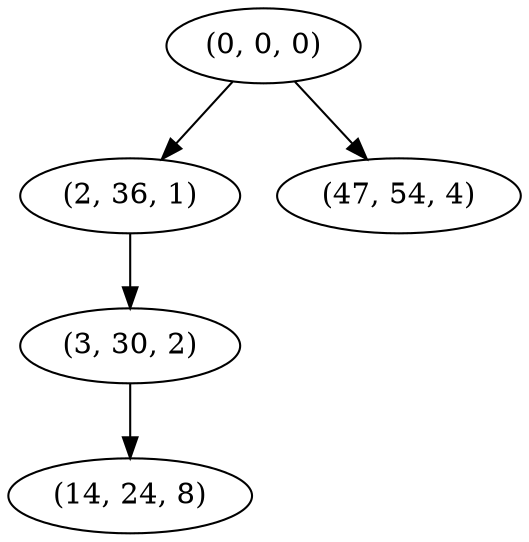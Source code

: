 digraph tree {
    "(0, 0, 0)";
    "(2, 36, 1)";
    "(3, 30, 2)";
    "(14, 24, 8)";
    "(47, 54, 4)";
    "(0, 0, 0)" -> "(2, 36, 1)";
    "(0, 0, 0)" -> "(47, 54, 4)";
    "(2, 36, 1)" -> "(3, 30, 2)";
    "(3, 30, 2)" -> "(14, 24, 8)";
}
